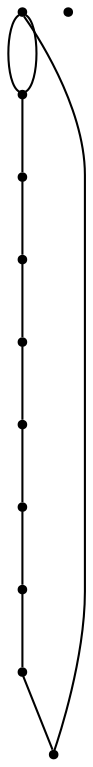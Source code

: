 graph {
  node [shape=point,comment="{\"directed\":false,\"doi\":\"10.1007/978-3-642-36763-2_8\",\"figure\":\"4 (1)\"}"]

  v0 [pos="999.3475984459244,944.3144618296672"]
  v1 [pos="961.6328521808525,917.3101244210989"]
  v2 [pos="924.1057971800433,890.1180731909692"]
  v3 [pos="886.3911145391288,863.1137357824008"]
  v4 [pos="887.13748952932,962.3174382203033"]
  v5 [pos="848.8640595383195,839.4890102262517"]
  v6 [pos="811.1493768974051,815.8602149937544"]
  v7 [pos="773.6223218965958,790.5435214958356"]
  v8 [pos="735.9076392556814,767.4773590184789"]
  v9 [pos="698.380584254872,744.4109421863502"]
  v10 [pos="660.6659016139577,722.4657211881544"]

  v0 -- v10 [id="-1",pos="999.3475984459244,944.3144618296672 999.3455306608096,703.7146874137622 999.3455306608096,703.7146874137622 999.3455306608096,703.7146874137622 660.6638338288429,703.7146874137622 660.6638338288429,703.7146874137622 660.6638338288429,703.7146874137622 660.6659016139577,722.4657211881544 660.6659016139577,722.4657211881544 660.6659016139577,722.4657211881544"]
  v10 -- v9 [id="-2",pos="660.6659016139577,722.4657211881544 698.380584254872,744.4109421863502 698.380584254872,744.4109421863502 698.380584254872,744.4109421863502"]
  v10 -- v0 [id="-5",pos="660.6659016139577,722.4657211881544 660.6638338288429,987.2611204454312 660.6638338288429,987.2611204454312 660.6638338288429,987.2611204454312 999.3455306608096,987.2611204454312 999.3455306608096,987.2611204454312 999.3455306608096,987.2611204454312 999.3475984459244,944.3144618296672 999.3475984459244,944.3144618296672 999.3475984459244,944.3144618296672"]
  v1 -- v0 [id="-7",pos="961.6328521808525,917.3101244210989 999.3475984459244,944.3144618296672 999.3475984459244,944.3144618296672 999.3475984459244,944.3144618296672"]
  v2 -- v1 [id="-8",pos="924.1057971800433,890.1180731909692 961.6328521808525,917.3101244210989 961.6328521808525,917.3101244210989 961.6328521808525,917.3101244210989"]
  v3 -- v2 [id="-9",pos="886.3911145391288,863.1137357824008 924.1057971800433,890.1180731909692 924.1057971800433,890.1180731909692 924.1057971800433,890.1180731909692"]
  v5 -- v3 [id="-12",pos="848.8640595383195,839.4890102262517 886.3911145391288,863.1137357824008 886.3911145391288,863.1137357824008 886.3911145391288,863.1137357824008"]
  v6 -- v5 [id="-13",pos="811.1493768974051,815.8602149937544 848.8640595383195,839.4890102262517 848.8640595383195,839.4890102262517 848.8640595383195,839.4890102262517"]
  v7 -- v6 [id="-14",pos="773.6223218965958,790.5435214958356 811.1493768974051,815.8602149937544 811.1493768974051,815.8602149937544 811.1493768974051,815.8602149937544"]
  v9 -- v8 [id="-15",pos="698.380584254872,744.4109421863502 735.9076392556814,767.4773590184789 735.9076392556814,767.4773590184789 735.9076392556814,767.4773590184789"]
  v8 -- v7 [id="-16",pos="735.9076392556814,767.4773590184789 773.6223218965958,790.5435214958356 773.6223218965958,790.5435214958356 773.6223218965958,790.5435214958356"]
}